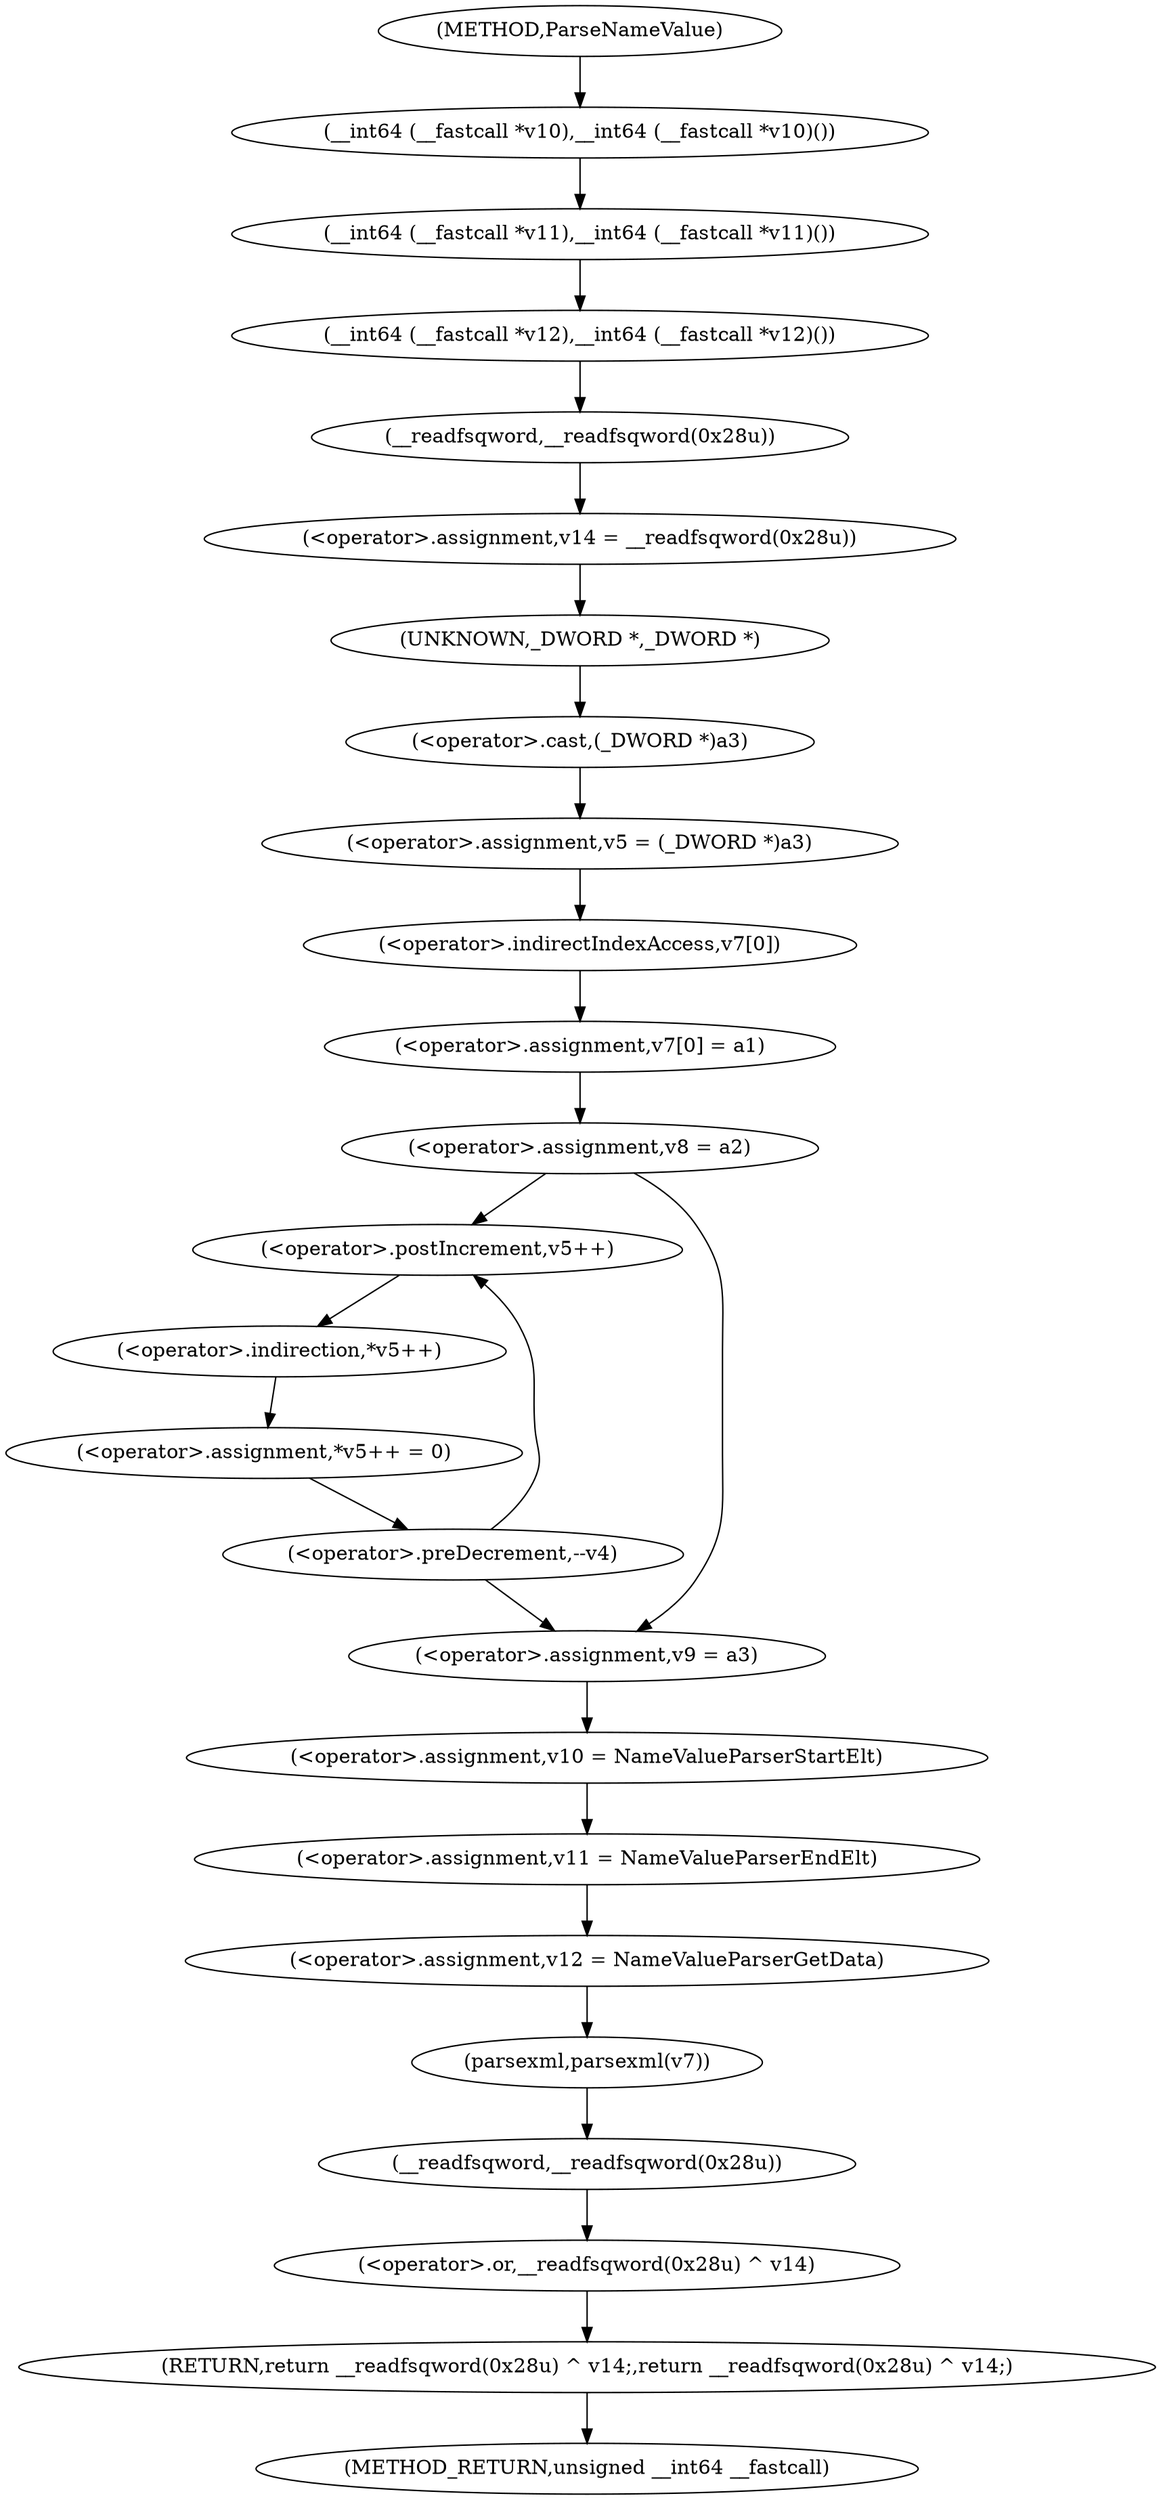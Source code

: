 digraph ParseNameValue {  
"1000121" [label = "(__int64 (__fastcall *v10),__int64 (__fastcall *v10)())" ]
"1000122" [label = "(__int64 (__fastcall *v11),__int64 (__fastcall *v11)())" ]
"1000123" [label = "(__int64 (__fastcall *v12),__int64 (__fastcall *v12)())" ]
"1000127" [label = "(<operator>.assignment,v14 = __readfsqword(0x28u))" ]
"1000129" [label = "(__readfsqword,__readfsqword(0x28u))" ]
"1000131" [label = "(<operator>.assignment,v5 = (_DWORD *)a3)" ]
"1000133" [label = "(<operator>.cast,(_DWORD *)a3)" ]
"1000134" [label = "(UNKNOWN,_DWORD *,_DWORD *)" ]
"1000136" [label = "(<operator>.assignment,v7[0] = a1)" ]
"1000137" [label = "(<operator>.indirectIndexAccess,v7[0])" ]
"1000141" [label = "(<operator>.assignment,v8 = a2)" ]
"1000147" [label = "(<operator>.assignment,*v5++ = 0)" ]
"1000148" [label = "(<operator>.indirection,*v5++)" ]
"1000149" [label = "(<operator>.postIncrement,v5++)" ]
"1000152" [label = "(<operator>.preDecrement,--v4)" ]
"1000154" [label = "(<operator>.assignment,v9 = a3)" ]
"1000158" [label = "(<operator>.assignment,v10 = NameValueParserStartElt)" ]
"1000161" [label = "(<operator>.assignment,v11 = NameValueParserEndElt)" ]
"1000164" [label = "(<operator>.assignment,v12 = NameValueParserGetData)" ]
"1000167" [label = "(parsexml,parsexml(v7))" ]
"1000169" [label = "(RETURN,return __readfsqword(0x28u) ^ v14;,return __readfsqword(0x28u) ^ v14;)" ]
"1000170" [label = "(<operator>.or,__readfsqword(0x28u) ^ v14)" ]
"1000171" [label = "(__readfsqword,__readfsqword(0x28u))" ]
"1000111" [label = "(METHOD,ParseNameValue)" ]
"1000174" [label = "(METHOD_RETURN,unsigned __int64 __fastcall)" ]
  "1000121" -> "1000122" 
  "1000122" -> "1000123" 
  "1000123" -> "1000129" 
  "1000127" -> "1000134" 
  "1000129" -> "1000127" 
  "1000131" -> "1000137" 
  "1000133" -> "1000131" 
  "1000134" -> "1000133" 
  "1000136" -> "1000141" 
  "1000137" -> "1000136" 
  "1000141" -> "1000149" 
  "1000141" -> "1000154" 
  "1000147" -> "1000152" 
  "1000148" -> "1000147" 
  "1000149" -> "1000148" 
  "1000152" -> "1000149" 
  "1000152" -> "1000154" 
  "1000154" -> "1000158" 
  "1000158" -> "1000161" 
  "1000161" -> "1000164" 
  "1000164" -> "1000167" 
  "1000167" -> "1000171" 
  "1000169" -> "1000174" 
  "1000170" -> "1000169" 
  "1000171" -> "1000170" 
  "1000111" -> "1000121" 
}
